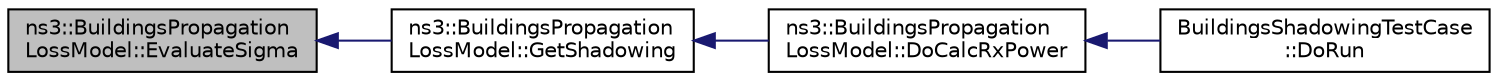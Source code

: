 digraph "ns3::BuildingsPropagationLossModel::EvaluateSigma"
{
  edge [fontname="Helvetica",fontsize="10",labelfontname="Helvetica",labelfontsize="10"];
  node [fontname="Helvetica",fontsize="10",shape=record];
  rankdir="LR";
  Node1 [label="ns3::BuildingsPropagation\lLossModel::EvaluateSigma",height=0.2,width=0.4,color="black", fillcolor="grey75", style="filled", fontcolor="black"];
  Node1 -> Node2 [dir="back",color="midnightblue",fontsize="10",style="solid"];
  Node2 [label="ns3::BuildingsPropagation\lLossModel::GetShadowing",height=0.2,width=0.4,color="black", fillcolor="white", style="filled",URL="$db/db0/classns3_1_1BuildingsPropagationLossModel.html#a86284db6dc9c9ce92d707e6de5319e56"];
  Node2 -> Node3 [dir="back",color="midnightblue",fontsize="10",style="solid"];
  Node3 [label="ns3::BuildingsPropagation\lLossModel::DoCalcRxPower",height=0.2,width=0.4,color="black", fillcolor="white", style="filled",URL="$db/db0/classns3_1_1BuildingsPropagationLossModel.html#a4037802437c75f0b1707997c8612bdaf"];
  Node3 -> Node4 [dir="back",color="midnightblue",fontsize="10",style="solid"];
  Node4 [label="BuildingsShadowingTestCase\l::DoRun",height=0.2,width=0.4,color="black", fillcolor="white", style="filled",URL="$d8/da7/classBuildingsShadowingTestCase.html#af15f6da1544ebf8348987f0829678932",tooltip="Implementation to actually run this TestCase. "];
}
